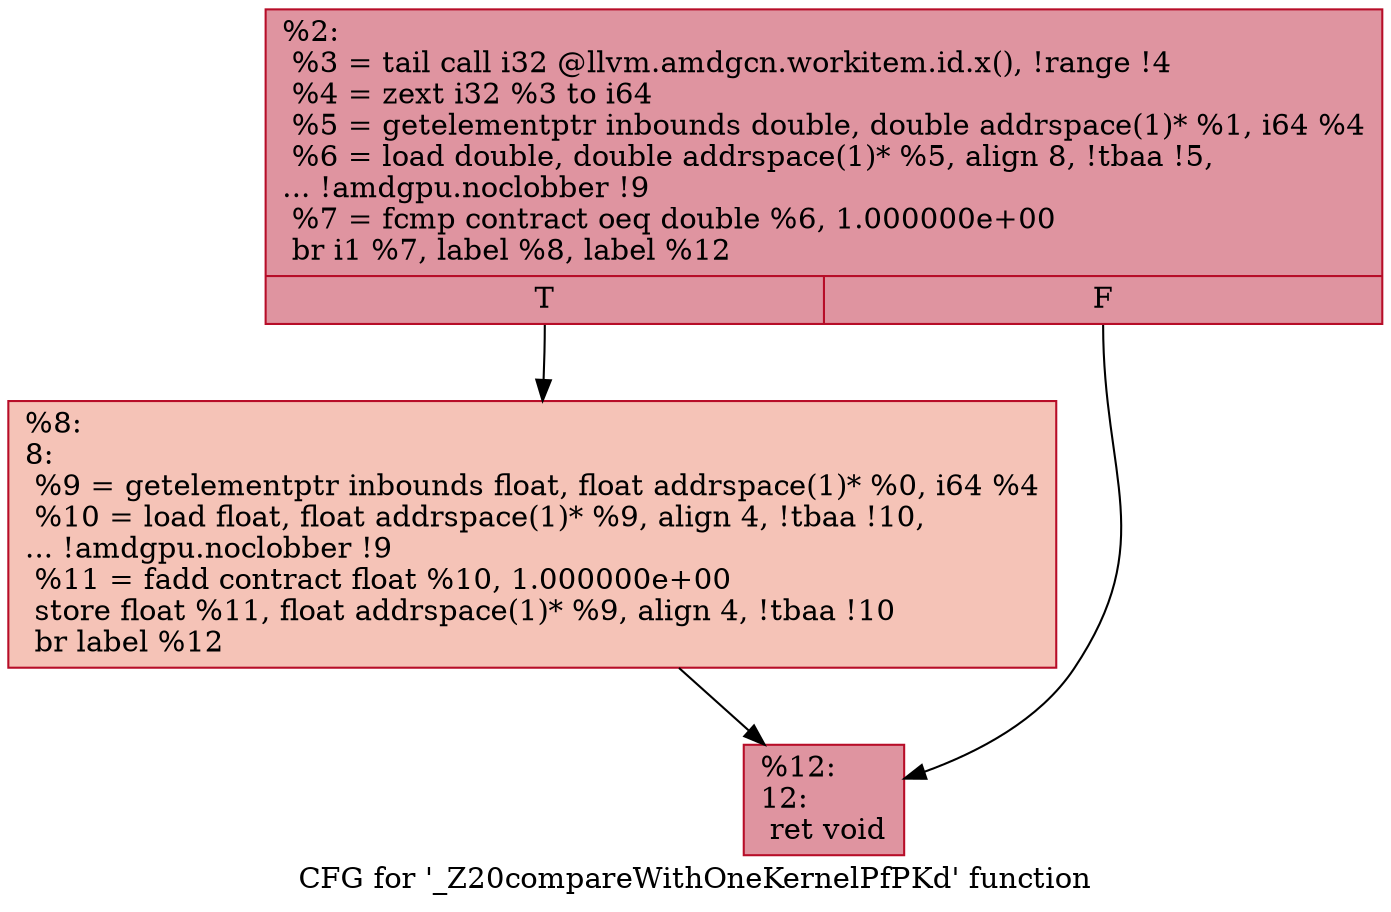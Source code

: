 digraph "CFG for '_Z20compareWithOneKernelPfPKd' function" {
	label="CFG for '_Z20compareWithOneKernelPfPKd' function";

	Node0x546cdd0 [shape=record,color="#b70d28ff", style=filled, fillcolor="#b70d2870",label="{%2:\l  %3 = tail call i32 @llvm.amdgcn.workitem.id.x(), !range !4\l  %4 = zext i32 %3 to i64\l  %5 = getelementptr inbounds double, double addrspace(1)* %1, i64 %4\l  %6 = load double, double addrspace(1)* %5, align 8, !tbaa !5,\l... !amdgpu.noclobber !9\l  %7 = fcmp contract oeq double %6, 1.000000e+00\l  br i1 %7, label %8, label %12\l|{<s0>T|<s1>F}}"];
	Node0x546cdd0:s0 -> Node0x546ead0;
	Node0x546cdd0:s1 -> Node0x546eb60;
	Node0x546ead0 [shape=record,color="#b70d28ff", style=filled, fillcolor="#e8765c70",label="{%8:\l8:                                                \l  %9 = getelementptr inbounds float, float addrspace(1)* %0, i64 %4\l  %10 = load float, float addrspace(1)* %9, align 4, !tbaa !10,\l... !amdgpu.noclobber !9\l  %11 = fadd contract float %10, 1.000000e+00\l  store float %11, float addrspace(1)* %9, align 4, !tbaa !10\l  br label %12\l}"];
	Node0x546ead0 -> Node0x546eb60;
	Node0x546eb60 [shape=record,color="#b70d28ff", style=filled, fillcolor="#b70d2870",label="{%12:\l12:                                               \l  ret void\l}"];
}

